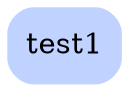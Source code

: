 digraph "index" {
  
    "test1" 
  [label="test1",tooltip="test1",URL="http://localhost/dot/test1",target="_top",color="#c0d2ff",shape="box",style="rounded,filled"]
  ;
    
}
